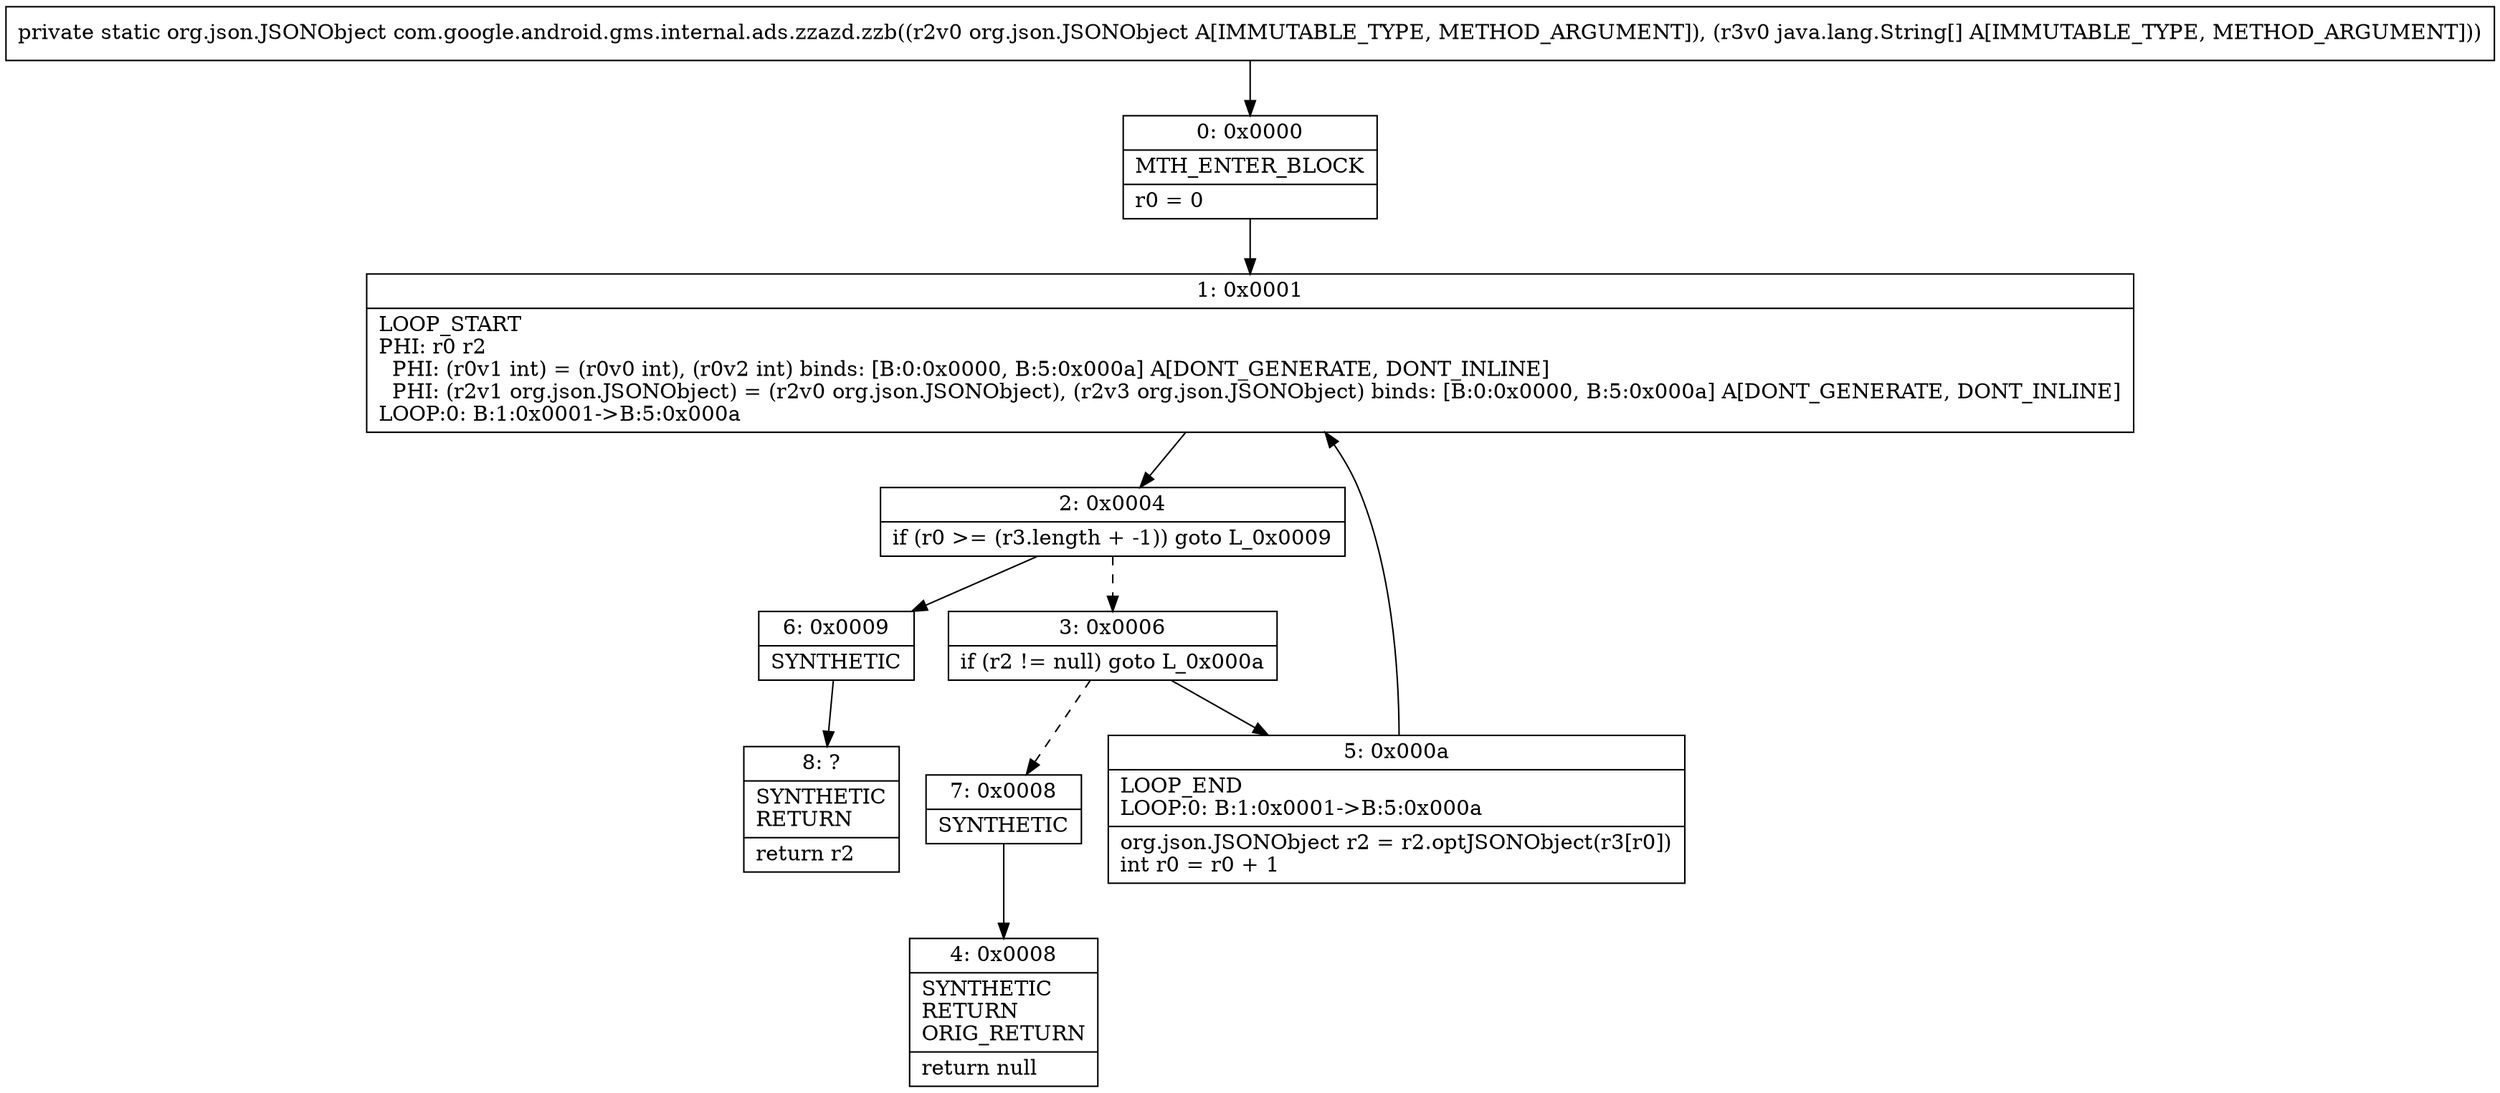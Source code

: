 digraph "CFG forcom.google.android.gms.internal.ads.zzazd.zzb(Lorg\/json\/JSONObject;[Ljava\/lang\/String;)Lorg\/json\/JSONObject;" {
Node_0 [shape=record,label="{0\:\ 0x0000|MTH_ENTER_BLOCK\l|r0 = 0\l}"];
Node_1 [shape=record,label="{1\:\ 0x0001|LOOP_START\lPHI: r0 r2 \l  PHI: (r0v1 int) = (r0v0 int), (r0v2 int) binds: [B:0:0x0000, B:5:0x000a] A[DONT_GENERATE, DONT_INLINE]\l  PHI: (r2v1 org.json.JSONObject) = (r2v0 org.json.JSONObject), (r2v3 org.json.JSONObject) binds: [B:0:0x0000, B:5:0x000a] A[DONT_GENERATE, DONT_INLINE]\lLOOP:0: B:1:0x0001\-\>B:5:0x000a\l}"];
Node_2 [shape=record,label="{2\:\ 0x0004|if (r0 \>= (r3.length + \-1)) goto L_0x0009\l}"];
Node_3 [shape=record,label="{3\:\ 0x0006|if (r2 != null) goto L_0x000a\l}"];
Node_4 [shape=record,label="{4\:\ 0x0008|SYNTHETIC\lRETURN\lORIG_RETURN\l|return null\l}"];
Node_5 [shape=record,label="{5\:\ 0x000a|LOOP_END\lLOOP:0: B:1:0x0001\-\>B:5:0x000a\l|org.json.JSONObject r2 = r2.optJSONObject(r3[r0])\lint r0 = r0 + 1\l}"];
Node_6 [shape=record,label="{6\:\ 0x0009|SYNTHETIC\l}"];
Node_7 [shape=record,label="{7\:\ 0x0008|SYNTHETIC\l}"];
Node_8 [shape=record,label="{8\:\ ?|SYNTHETIC\lRETURN\l|return r2\l}"];
MethodNode[shape=record,label="{private static org.json.JSONObject com.google.android.gms.internal.ads.zzazd.zzb((r2v0 org.json.JSONObject A[IMMUTABLE_TYPE, METHOD_ARGUMENT]), (r3v0 java.lang.String[] A[IMMUTABLE_TYPE, METHOD_ARGUMENT])) }"];
MethodNode -> Node_0;
Node_0 -> Node_1;
Node_1 -> Node_2;
Node_2 -> Node_3[style=dashed];
Node_2 -> Node_6;
Node_3 -> Node_5;
Node_3 -> Node_7[style=dashed];
Node_5 -> Node_1;
Node_6 -> Node_8;
Node_7 -> Node_4;
}

